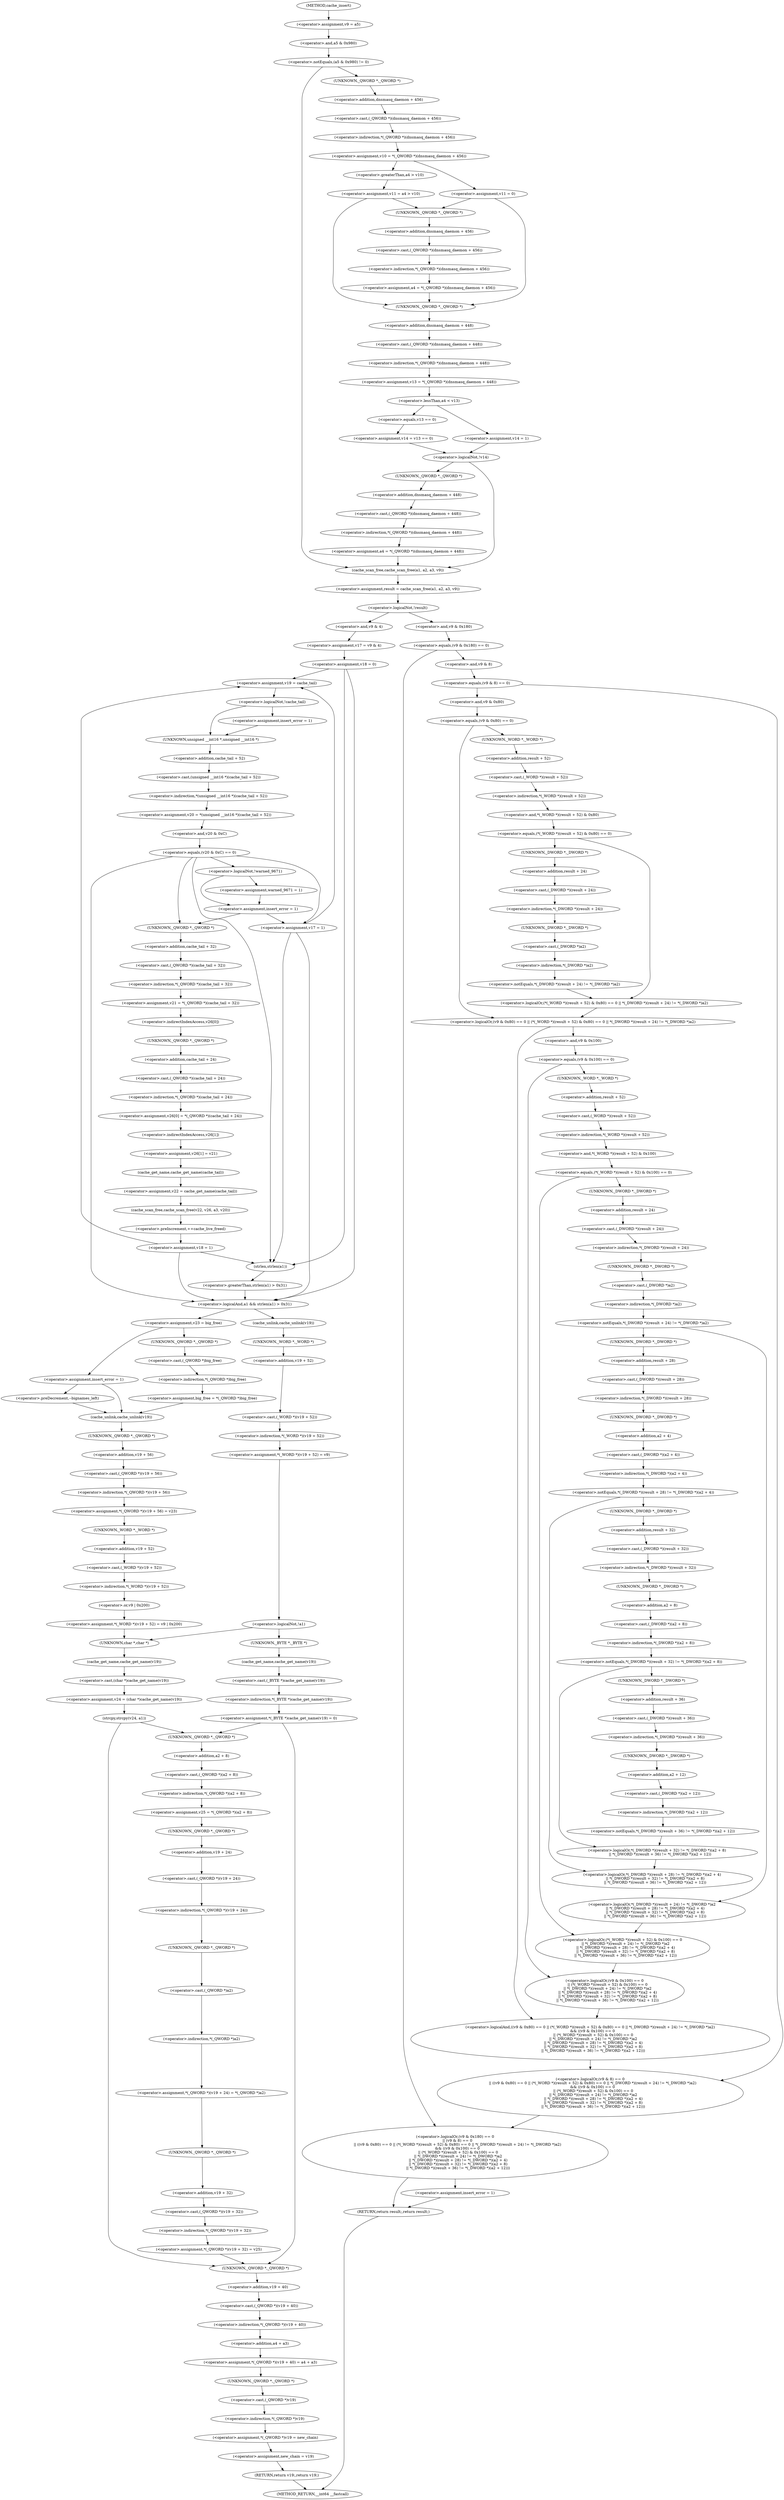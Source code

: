digraph cache_insert {  
"1000140" [label = "(<operator>.assignment,v9 = a5)" ]
"1000144" [label = "(<operator>.notEquals,(a5 & 0x980) != 0)" ]
"1000145" [label = "(<operator>.and,a5 & 0x980)" ]
"1000150" [label = "(<operator>.assignment,v10 = *(_QWORD *)(dnsmasq_daemon + 456))" ]
"1000152" [label = "(<operator>.indirection,*(_QWORD *)(dnsmasq_daemon + 456))" ]
"1000153" [label = "(<operator>.cast,(_QWORD *)(dnsmasq_daemon + 456))" ]
"1000154" [label = "(UNKNOWN,_QWORD *,_QWORD *)" ]
"1000155" [label = "(<operator>.addition,dnsmasq_daemon + 456)" ]
"1000160" [label = "(<operator>.assignment,v11 = a4 > v10)" ]
"1000162" [label = "(<operator>.greaterThan,a4 > v10)" ]
"1000166" [label = "(<operator>.assignment,v11 = 0)" ]
"1000171" [label = "(<operator>.assignment,a4 = *(_QWORD *)(dnsmasq_daemon + 456))" ]
"1000173" [label = "(<operator>.indirection,*(_QWORD *)(dnsmasq_daemon + 456))" ]
"1000174" [label = "(<operator>.cast,(_QWORD *)(dnsmasq_daemon + 456))" ]
"1000175" [label = "(UNKNOWN,_QWORD *,_QWORD *)" ]
"1000176" [label = "(<operator>.addition,dnsmasq_daemon + 456)" ]
"1000179" [label = "(<operator>.assignment,v13 = *(_QWORD *)(dnsmasq_daemon + 448))" ]
"1000181" [label = "(<operator>.indirection,*(_QWORD *)(dnsmasq_daemon + 448))" ]
"1000182" [label = "(<operator>.cast,(_QWORD *)(dnsmasq_daemon + 448))" ]
"1000183" [label = "(UNKNOWN,_QWORD *,_QWORD *)" ]
"1000184" [label = "(<operator>.addition,dnsmasq_daemon + 448)" ]
"1000188" [label = "(<operator>.lessThan,a4 < v13)" ]
"1000191" [label = "(<operator>.assignment,v14 = v13 == 0)" ]
"1000193" [label = "(<operator>.equals,v13 == 0)" ]
"1000197" [label = "(<operator>.assignment,v14 = 1)" ]
"1000201" [label = "(<operator>.logicalNot,!v14)" ]
"1000203" [label = "(<operator>.assignment,a4 = *(_QWORD *)(dnsmasq_daemon + 448))" ]
"1000205" [label = "(<operator>.indirection,*(_QWORD *)(dnsmasq_daemon + 448))" ]
"1000206" [label = "(<operator>.cast,(_QWORD *)(dnsmasq_daemon + 448))" ]
"1000207" [label = "(UNKNOWN,_QWORD *,_QWORD *)" ]
"1000208" [label = "(<operator>.addition,dnsmasq_daemon + 448)" ]
"1000214" [label = "(<operator>.assignment,result = cache_scan_free(a1, a2, a3, v9))" ]
"1000216" [label = "(cache_scan_free,cache_scan_free(a1, a2, a3, v9))" ]
"1000222" [label = "(<operator>.logicalNot,!result)" ]
"1000225" [label = "(<operator>.assignment,v17 = v9 & 4)" ]
"1000227" [label = "(<operator>.and,v9 & 4)" ]
"1000230" [label = "(<operator>.assignment,v18 = 0)" ]
"1000236" [label = "(<operator>.assignment,v19 = cache_tail)" ]
"1000240" [label = "(<operator>.logicalNot,!cache_tail)" ]
"1000243" [label = "(<operator>.assignment,insert_error = 1)" ]
"1000247" [label = "(<operator>.assignment,v20 = *(unsigned __int16 *)(cache_tail + 52))" ]
"1000249" [label = "(<operator>.indirection,*(unsigned __int16 *)(cache_tail + 52))" ]
"1000250" [label = "(<operator>.cast,(unsigned __int16 *)(cache_tail + 52))" ]
"1000251" [label = "(UNKNOWN,unsigned __int16 *,unsigned __int16 *)" ]
"1000252" [label = "(<operator>.addition,cache_tail + 52)" ]
"1000256" [label = "(<operator>.equals,(v20 & 0xC) == 0)" ]
"1000257" [label = "(<operator>.and,v20 & 0xC)" ]
"1000266" [label = "(<operator>.logicalNot,!warned_9671)" ]
"1000269" [label = "(<operator>.assignment,warned_9671 = 1)" ]
"1000272" [label = "(<operator>.assignment,insert_error = 1)" ]
"1000279" [label = "(<operator>.assignment,v21 = *(_QWORD *)(cache_tail + 32))" ]
"1000281" [label = "(<operator>.indirection,*(_QWORD *)(cache_tail + 32))" ]
"1000282" [label = "(<operator>.cast,(_QWORD *)(cache_tail + 32))" ]
"1000283" [label = "(UNKNOWN,_QWORD *,_QWORD *)" ]
"1000284" [label = "(<operator>.addition,cache_tail + 32)" ]
"1000287" [label = "(<operator>.assignment,v26[0] = *(_QWORD *)(cache_tail + 24))" ]
"1000288" [label = "(<operator>.indirectIndexAccess,v26[0])" ]
"1000291" [label = "(<operator>.indirection,*(_QWORD *)(cache_tail + 24))" ]
"1000292" [label = "(<operator>.cast,(_QWORD *)(cache_tail + 24))" ]
"1000293" [label = "(UNKNOWN,_QWORD *,_QWORD *)" ]
"1000294" [label = "(<operator>.addition,cache_tail + 24)" ]
"1000297" [label = "(<operator>.assignment,v26[1] = v21)" ]
"1000298" [label = "(<operator>.indirectIndexAccess,v26[1])" ]
"1000302" [label = "(<operator>.assignment,v22 = cache_get_name(cache_tail))" ]
"1000304" [label = "(cache_get_name,cache_get_name(cache_tail))" ]
"1000306" [label = "(cache_scan_free,cache_scan_free(v22, v26, a3, v20))" ]
"1000311" [label = "(<operator>.preIncrement,++cache_live_freed)" ]
"1000313" [label = "(<operator>.assignment,v18 = 1)" ]
"1000318" [label = "(<operator>.assignment,v17 = 1)" ]
"1000322" [label = "(<operator>.logicalAnd,a1 && strlen(a1) > 0x31)" ]
"1000324" [label = "(<operator>.greaterThan,strlen(a1) > 0x31)" ]
"1000325" [label = "(strlen,strlen(a1))" ]
"1000329" [label = "(<operator>.assignment,v23 = big_free)" ]
"1000335" [label = "(<operator>.assignment,big_free = *(_QWORD *)big_free)" ]
"1000337" [label = "(<operator>.indirection,*(_QWORD *)big_free)" ]
"1000338" [label = "(<operator>.cast,(_QWORD *)big_free)" ]
"1000339" [label = "(UNKNOWN,_QWORD *,_QWORD *)" ]
"1000344" [label = "(<operator>.assignment,insert_error = 1)" ]
"1000350" [label = "(<operator>.preDecrement,--bignames_left)" ]
"1000352" [label = "(cache_unlink,cache_unlink(v19))" ]
"1000354" [label = "(<operator>.assignment,*(_QWORD *)(v19 + 56) = v23)" ]
"1000355" [label = "(<operator>.indirection,*(_QWORD *)(v19 + 56))" ]
"1000356" [label = "(<operator>.cast,(_QWORD *)(v19 + 56))" ]
"1000357" [label = "(UNKNOWN,_QWORD *,_QWORD *)" ]
"1000358" [label = "(<operator>.addition,v19 + 56)" ]
"1000362" [label = "(<operator>.assignment,*(_WORD *)(v19 + 52) = v9 | 0x200)" ]
"1000363" [label = "(<operator>.indirection,*(_WORD *)(v19 + 52))" ]
"1000364" [label = "(<operator>.cast,(_WORD *)(v19 + 52))" ]
"1000365" [label = "(UNKNOWN,_WORD *,_WORD *)" ]
"1000366" [label = "(<operator>.addition,v19 + 52)" ]
"1000369" [label = "(<operator>.or,v9 | 0x200)" ]
"1000374" [label = "(cache_unlink,cache_unlink(v19))" ]
"1000376" [label = "(<operator>.assignment,*(_WORD *)(v19 + 52) = v9)" ]
"1000377" [label = "(<operator>.indirection,*(_WORD *)(v19 + 52))" ]
"1000378" [label = "(<operator>.cast,(_WORD *)(v19 + 52))" ]
"1000379" [label = "(UNKNOWN,_WORD *,_WORD *)" ]
"1000380" [label = "(<operator>.addition,v19 + 52)" ]
"1000385" [label = "(<operator>.logicalNot,!a1)" ]
"1000388" [label = "(<operator>.assignment,*(_BYTE *)cache_get_name(v19) = 0)" ]
"1000389" [label = "(<operator>.indirection,*(_BYTE *)cache_get_name(v19))" ]
"1000390" [label = "(<operator>.cast,(_BYTE *)cache_get_name(v19))" ]
"1000391" [label = "(UNKNOWN,_BYTE *,_BYTE *)" ]
"1000392" [label = "(cache_get_name,cache_get_name(v19))" ]
"1000396" [label = "(<operator>.assignment,v24 = (char *)cache_get_name(v19))" ]
"1000398" [label = "(<operator>.cast,(char *)cache_get_name(v19))" ]
"1000399" [label = "(UNKNOWN,char *,char *)" ]
"1000400" [label = "(cache_get_name,cache_get_name(v19))" ]
"1000402" [label = "(strcpy,strcpy(v24, a1))" ]
"1000409" [label = "(<operator>.assignment,v25 = *(_QWORD *)(a2 + 8))" ]
"1000411" [label = "(<operator>.indirection,*(_QWORD *)(a2 + 8))" ]
"1000412" [label = "(<operator>.cast,(_QWORD *)(a2 + 8))" ]
"1000413" [label = "(UNKNOWN,_QWORD *,_QWORD *)" ]
"1000414" [label = "(<operator>.addition,a2 + 8)" ]
"1000417" [label = "(<operator>.assignment,*(_QWORD *)(v19 + 24) = *(_QWORD *)a2)" ]
"1000418" [label = "(<operator>.indirection,*(_QWORD *)(v19 + 24))" ]
"1000419" [label = "(<operator>.cast,(_QWORD *)(v19 + 24))" ]
"1000420" [label = "(UNKNOWN,_QWORD *,_QWORD *)" ]
"1000421" [label = "(<operator>.addition,v19 + 24)" ]
"1000424" [label = "(<operator>.indirection,*(_QWORD *)a2)" ]
"1000425" [label = "(<operator>.cast,(_QWORD *)a2)" ]
"1000426" [label = "(UNKNOWN,_QWORD *,_QWORD *)" ]
"1000428" [label = "(<operator>.assignment,*(_QWORD *)(v19 + 32) = v25)" ]
"1000429" [label = "(<operator>.indirection,*(_QWORD *)(v19 + 32))" ]
"1000430" [label = "(<operator>.cast,(_QWORD *)(v19 + 32))" ]
"1000431" [label = "(UNKNOWN,_QWORD *,_QWORD *)" ]
"1000432" [label = "(<operator>.addition,v19 + 32)" ]
"1000436" [label = "(<operator>.assignment,*(_QWORD *)(v19 + 40) = a4 + a3)" ]
"1000437" [label = "(<operator>.indirection,*(_QWORD *)(v19 + 40))" ]
"1000438" [label = "(<operator>.cast,(_QWORD *)(v19 + 40))" ]
"1000439" [label = "(UNKNOWN,_QWORD *,_QWORD *)" ]
"1000440" [label = "(<operator>.addition,v19 + 40)" ]
"1000443" [label = "(<operator>.addition,a4 + a3)" ]
"1000446" [label = "(<operator>.assignment,*(_QWORD *)v19 = new_chain)" ]
"1000447" [label = "(<operator>.indirection,*(_QWORD *)v19)" ]
"1000448" [label = "(<operator>.cast,(_QWORD *)v19)" ]
"1000449" [label = "(UNKNOWN,_QWORD *,_QWORD *)" ]
"1000452" [label = "(<operator>.assignment,new_chain = v19)" ]
"1000455" [label = "(RETURN,return v19;,return v19;)" ]
"1000458" [label = "(<operator>.logicalOr,(v9 & 0x180) == 0\n    || (v9 & 8) == 0\n    || ((v9 & 0x80) == 0 || (*(_WORD *)(result + 52) & 0x80) == 0 || *(_DWORD *)(result + 24) != *(_DWORD *)a2)\n    && ((v9 & 0x100) == 0\n     || (*(_WORD *)(result + 52) & 0x100) == 0\n     || *(_DWORD *)(result + 24) != *(_DWORD *)a2\n     || *(_DWORD *)(result + 28) != *(_DWORD *)(a2 + 4)\n     || *(_DWORD *)(result + 32) != *(_DWORD *)(a2 + 8)\n     || *(_DWORD *)(result + 36) != *(_DWORD *)(a2 + 12)))" ]
"1000459" [label = "(<operator>.equals,(v9 & 0x180) == 0)" ]
"1000460" [label = "(<operator>.and,v9 & 0x180)" ]
"1000464" [label = "(<operator>.logicalOr,(v9 & 8) == 0\n    || ((v9 & 0x80) == 0 || (*(_WORD *)(result + 52) & 0x80) == 0 || *(_DWORD *)(result + 24) != *(_DWORD *)a2)\n    && ((v9 & 0x100) == 0\n     || (*(_WORD *)(result + 52) & 0x100) == 0\n     || *(_DWORD *)(result + 24) != *(_DWORD *)a2\n     || *(_DWORD *)(result + 28) != *(_DWORD *)(a2 + 4)\n     || *(_DWORD *)(result + 32) != *(_DWORD *)(a2 + 8)\n     || *(_DWORD *)(result + 36) != *(_DWORD *)(a2 + 12)))" ]
"1000465" [label = "(<operator>.equals,(v9 & 8) == 0)" ]
"1000466" [label = "(<operator>.and,v9 & 8)" ]
"1000470" [label = "(<operator>.logicalAnd,((v9 & 0x80) == 0 || (*(_WORD *)(result + 52) & 0x80) == 0 || *(_DWORD *)(result + 24) != *(_DWORD *)a2)\n    && ((v9 & 0x100) == 0\n     || (*(_WORD *)(result + 52) & 0x100) == 0\n     || *(_DWORD *)(result + 24) != *(_DWORD *)a2\n     || *(_DWORD *)(result + 28) != *(_DWORD *)(a2 + 4)\n     || *(_DWORD *)(result + 32) != *(_DWORD *)(a2 + 8)\n     || *(_DWORD *)(result + 36) != *(_DWORD *)(a2 + 12)))" ]
"1000471" [label = "(<operator>.logicalOr,(v9 & 0x80) == 0 || (*(_WORD *)(result + 52) & 0x80) == 0 || *(_DWORD *)(result + 24) != *(_DWORD *)a2)" ]
"1000472" [label = "(<operator>.equals,(v9 & 0x80) == 0)" ]
"1000473" [label = "(<operator>.and,v9 & 0x80)" ]
"1000477" [label = "(<operator>.logicalOr,(*(_WORD *)(result + 52) & 0x80) == 0 || *(_DWORD *)(result + 24) != *(_DWORD *)a2)" ]
"1000478" [label = "(<operator>.equals,(*(_WORD *)(result + 52) & 0x80) == 0)" ]
"1000479" [label = "(<operator>.and,*(_WORD *)(result + 52) & 0x80)" ]
"1000480" [label = "(<operator>.indirection,*(_WORD *)(result + 52))" ]
"1000481" [label = "(<operator>.cast,(_WORD *)(result + 52))" ]
"1000482" [label = "(UNKNOWN,_WORD *,_WORD *)" ]
"1000483" [label = "(<operator>.addition,result + 52)" ]
"1000488" [label = "(<operator>.notEquals,*(_DWORD *)(result + 24) != *(_DWORD *)a2)" ]
"1000489" [label = "(<operator>.indirection,*(_DWORD *)(result + 24))" ]
"1000490" [label = "(<operator>.cast,(_DWORD *)(result + 24))" ]
"1000491" [label = "(UNKNOWN,_DWORD *,_DWORD *)" ]
"1000492" [label = "(<operator>.addition,result + 24)" ]
"1000495" [label = "(<operator>.indirection,*(_DWORD *)a2)" ]
"1000496" [label = "(<operator>.cast,(_DWORD *)a2)" ]
"1000497" [label = "(UNKNOWN,_DWORD *,_DWORD *)" ]
"1000499" [label = "(<operator>.logicalOr,(v9 & 0x100) == 0\n     || (*(_WORD *)(result + 52) & 0x100) == 0\n     || *(_DWORD *)(result + 24) != *(_DWORD *)a2\n     || *(_DWORD *)(result + 28) != *(_DWORD *)(a2 + 4)\n     || *(_DWORD *)(result + 32) != *(_DWORD *)(a2 + 8)\n     || *(_DWORD *)(result + 36) != *(_DWORD *)(a2 + 12))" ]
"1000500" [label = "(<operator>.equals,(v9 & 0x100) == 0)" ]
"1000501" [label = "(<operator>.and,v9 & 0x100)" ]
"1000505" [label = "(<operator>.logicalOr,(*(_WORD *)(result + 52) & 0x100) == 0\n     || *(_DWORD *)(result + 24) != *(_DWORD *)a2\n     || *(_DWORD *)(result + 28) != *(_DWORD *)(a2 + 4)\n     || *(_DWORD *)(result + 32) != *(_DWORD *)(a2 + 8)\n     || *(_DWORD *)(result + 36) != *(_DWORD *)(a2 + 12))" ]
"1000506" [label = "(<operator>.equals,(*(_WORD *)(result + 52) & 0x100) == 0)" ]
"1000507" [label = "(<operator>.and,*(_WORD *)(result + 52) & 0x100)" ]
"1000508" [label = "(<operator>.indirection,*(_WORD *)(result + 52))" ]
"1000509" [label = "(<operator>.cast,(_WORD *)(result + 52))" ]
"1000510" [label = "(UNKNOWN,_WORD *,_WORD *)" ]
"1000511" [label = "(<operator>.addition,result + 52)" ]
"1000516" [label = "(<operator>.logicalOr,*(_DWORD *)(result + 24) != *(_DWORD *)a2\n     || *(_DWORD *)(result + 28) != *(_DWORD *)(a2 + 4)\n     || *(_DWORD *)(result + 32) != *(_DWORD *)(a2 + 8)\n     || *(_DWORD *)(result + 36) != *(_DWORD *)(a2 + 12))" ]
"1000517" [label = "(<operator>.notEquals,*(_DWORD *)(result + 24) != *(_DWORD *)a2)" ]
"1000518" [label = "(<operator>.indirection,*(_DWORD *)(result + 24))" ]
"1000519" [label = "(<operator>.cast,(_DWORD *)(result + 24))" ]
"1000520" [label = "(UNKNOWN,_DWORD *,_DWORD *)" ]
"1000521" [label = "(<operator>.addition,result + 24)" ]
"1000524" [label = "(<operator>.indirection,*(_DWORD *)a2)" ]
"1000525" [label = "(<operator>.cast,(_DWORD *)a2)" ]
"1000526" [label = "(UNKNOWN,_DWORD *,_DWORD *)" ]
"1000528" [label = "(<operator>.logicalOr,*(_DWORD *)(result + 28) != *(_DWORD *)(a2 + 4)\n     || *(_DWORD *)(result + 32) != *(_DWORD *)(a2 + 8)\n     || *(_DWORD *)(result + 36) != *(_DWORD *)(a2 + 12))" ]
"1000529" [label = "(<operator>.notEquals,*(_DWORD *)(result + 28) != *(_DWORD *)(a2 + 4))" ]
"1000530" [label = "(<operator>.indirection,*(_DWORD *)(result + 28))" ]
"1000531" [label = "(<operator>.cast,(_DWORD *)(result + 28))" ]
"1000532" [label = "(UNKNOWN,_DWORD *,_DWORD *)" ]
"1000533" [label = "(<operator>.addition,result + 28)" ]
"1000536" [label = "(<operator>.indirection,*(_DWORD *)(a2 + 4))" ]
"1000537" [label = "(<operator>.cast,(_DWORD *)(a2 + 4))" ]
"1000538" [label = "(UNKNOWN,_DWORD *,_DWORD *)" ]
"1000539" [label = "(<operator>.addition,a2 + 4)" ]
"1000542" [label = "(<operator>.logicalOr,*(_DWORD *)(result + 32) != *(_DWORD *)(a2 + 8)\n     || *(_DWORD *)(result + 36) != *(_DWORD *)(a2 + 12))" ]
"1000543" [label = "(<operator>.notEquals,*(_DWORD *)(result + 32) != *(_DWORD *)(a2 + 8))" ]
"1000544" [label = "(<operator>.indirection,*(_DWORD *)(result + 32))" ]
"1000545" [label = "(<operator>.cast,(_DWORD *)(result + 32))" ]
"1000546" [label = "(UNKNOWN,_DWORD *,_DWORD *)" ]
"1000547" [label = "(<operator>.addition,result + 32)" ]
"1000550" [label = "(<operator>.indirection,*(_DWORD *)(a2 + 8))" ]
"1000551" [label = "(<operator>.cast,(_DWORD *)(a2 + 8))" ]
"1000552" [label = "(UNKNOWN,_DWORD *,_DWORD *)" ]
"1000553" [label = "(<operator>.addition,a2 + 8)" ]
"1000556" [label = "(<operator>.notEquals,*(_DWORD *)(result + 36) != *(_DWORD *)(a2 + 12))" ]
"1000557" [label = "(<operator>.indirection,*(_DWORD *)(result + 36))" ]
"1000558" [label = "(<operator>.cast,(_DWORD *)(result + 36))" ]
"1000559" [label = "(UNKNOWN,_DWORD *,_DWORD *)" ]
"1000560" [label = "(<operator>.addition,result + 36)" ]
"1000563" [label = "(<operator>.indirection,*(_DWORD *)(a2 + 12))" ]
"1000564" [label = "(<operator>.cast,(_DWORD *)(a2 + 12))" ]
"1000565" [label = "(UNKNOWN,_DWORD *,_DWORD *)" ]
"1000566" [label = "(<operator>.addition,a2 + 12)" ]
"1000570" [label = "(<operator>.assignment,insert_error = 1)" ]
"1000574" [label = "(RETURN,return result;,return result;)" ]
"1000117" [label = "(METHOD,cache_insert)" ]
"1000576" [label = "(METHOD_RETURN,__int64 __fastcall)" ]
  "1000140" -> "1000145" 
  "1000144" -> "1000154" 
  "1000144" -> "1000216" 
  "1000145" -> "1000144" 
  "1000150" -> "1000162" 
  "1000150" -> "1000166" 
  "1000152" -> "1000150" 
  "1000153" -> "1000152" 
  "1000154" -> "1000155" 
  "1000155" -> "1000153" 
  "1000160" -> "1000175" 
  "1000160" -> "1000183" 
  "1000162" -> "1000160" 
  "1000166" -> "1000175" 
  "1000166" -> "1000183" 
  "1000171" -> "1000183" 
  "1000173" -> "1000171" 
  "1000174" -> "1000173" 
  "1000175" -> "1000176" 
  "1000176" -> "1000174" 
  "1000179" -> "1000188" 
  "1000181" -> "1000179" 
  "1000182" -> "1000181" 
  "1000183" -> "1000184" 
  "1000184" -> "1000182" 
  "1000188" -> "1000193" 
  "1000188" -> "1000197" 
  "1000191" -> "1000201" 
  "1000193" -> "1000191" 
  "1000197" -> "1000201" 
  "1000201" -> "1000207" 
  "1000201" -> "1000216" 
  "1000203" -> "1000216" 
  "1000205" -> "1000203" 
  "1000206" -> "1000205" 
  "1000207" -> "1000208" 
  "1000208" -> "1000206" 
  "1000214" -> "1000222" 
  "1000216" -> "1000214" 
  "1000222" -> "1000227" 
  "1000222" -> "1000460" 
  "1000225" -> "1000230" 
  "1000227" -> "1000225" 
  "1000230" -> "1000236" 
  "1000230" -> "1000322" 
  "1000230" -> "1000325" 
  "1000236" -> "1000240" 
  "1000240" -> "1000243" 
  "1000240" -> "1000251" 
  "1000243" -> "1000251" 
  "1000247" -> "1000257" 
  "1000249" -> "1000247" 
  "1000250" -> "1000249" 
  "1000251" -> "1000252" 
  "1000252" -> "1000250" 
  "1000256" -> "1000322" 
  "1000256" -> "1000325" 
  "1000256" -> "1000266" 
  "1000256" -> "1000283" 
  "1000256" -> "1000318" 
  "1000257" -> "1000256" 
  "1000266" -> "1000269" 
  "1000266" -> "1000272" 
  "1000269" -> "1000272" 
  "1000272" -> "1000283" 
  "1000272" -> "1000318" 
  "1000279" -> "1000288" 
  "1000281" -> "1000279" 
  "1000282" -> "1000281" 
  "1000283" -> "1000284" 
  "1000284" -> "1000282" 
  "1000287" -> "1000298" 
  "1000288" -> "1000293" 
  "1000291" -> "1000287" 
  "1000292" -> "1000291" 
  "1000293" -> "1000294" 
  "1000294" -> "1000292" 
  "1000297" -> "1000304" 
  "1000298" -> "1000297" 
  "1000302" -> "1000306" 
  "1000304" -> "1000302" 
  "1000306" -> "1000311" 
  "1000311" -> "1000313" 
  "1000313" -> "1000236" 
  "1000313" -> "1000322" 
  "1000313" -> "1000325" 
  "1000318" -> "1000236" 
  "1000318" -> "1000322" 
  "1000318" -> "1000325" 
  "1000322" -> "1000329" 
  "1000322" -> "1000374" 
  "1000324" -> "1000322" 
  "1000325" -> "1000324" 
  "1000329" -> "1000339" 
  "1000329" -> "1000344" 
  "1000335" -> "1000352" 
  "1000337" -> "1000335" 
  "1000338" -> "1000337" 
  "1000339" -> "1000338" 
  "1000344" -> "1000350" 
  "1000344" -> "1000352" 
  "1000350" -> "1000352" 
  "1000352" -> "1000357" 
  "1000354" -> "1000365" 
  "1000355" -> "1000354" 
  "1000356" -> "1000355" 
  "1000357" -> "1000358" 
  "1000358" -> "1000356" 
  "1000362" -> "1000399" 
  "1000363" -> "1000369" 
  "1000364" -> "1000363" 
  "1000365" -> "1000366" 
  "1000366" -> "1000364" 
  "1000369" -> "1000362" 
  "1000374" -> "1000379" 
  "1000376" -> "1000385" 
  "1000377" -> "1000376" 
  "1000378" -> "1000377" 
  "1000379" -> "1000380" 
  "1000380" -> "1000378" 
  "1000385" -> "1000391" 
  "1000385" -> "1000399" 
  "1000388" -> "1000439" 
  "1000388" -> "1000413" 
  "1000389" -> "1000388" 
  "1000390" -> "1000389" 
  "1000391" -> "1000392" 
  "1000392" -> "1000390" 
  "1000396" -> "1000402" 
  "1000398" -> "1000396" 
  "1000399" -> "1000400" 
  "1000400" -> "1000398" 
  "1000402" -> "1000439" 
  "1000402" -> "1000413" 
  "1000409" -> "1000420" 
  "1000411" -> "1000409" 
  "1000412" -> "1000411" 
  "1000413" -> "1000414" 
  "1000414" -> "1000412" 
  "1000417" -> "1000431" 
  "1000418" -> "1000426" 
  "1000419" -> "1000418" 
  "1000420" -> "1000421" 
  "1000421" -> "1000419" 
  "1000424" -> "1000417" 
  "1000425" -> "1000424" 
  "1000426" -> "1000425" 
  "1000428" -> "1000439" 
  "1000429" -> "1000428" 
  "1000430" -> "1000429" 
  "1000431" -> "1000432" 
  "1000432" -> "1000430" 
  "1000436" -> "1000449" 
  "1000437" -> "1000443" 
  "1000438" -> "1000437" 
  "1000439" -> "1000440" 
  "1000440" -> "1000438" 
  "1000443" -> "1000436" 
  "1000446" -> "1000452" 
  "1000447" -> "1000446" 
  "1000448" -> "1000447" 
  "1000449" -> "1000448" 
  "1000452" -> "1000455" 
  "1000455" -> "1000576" 
  "1000458" -> "1000570" 
  "1000458" -> "1000574" 
  "1000459" -> "1000458" 
  "1000459" -> "1000466" 
  "1000460" -> "1000459" 
  "1000464" -> "1000458" 
  "1000465" -> "1000464" 
  "1000465" -> "1000473" 
  "1000466" -> "1000465" 
  "1000470" -> "1000464" 
  "1000471" -> "1000470" 
  "1000471" -> "1000501" 
  "1000472" -> "1000482" 
  "1000472" -> "1000471" 
  "1000473" -> "1000472" 
  "1000477" -> "1000471" 
  "1000478" -> "1000491" 
  "1000478" -> "1000477" 
  "1000479" -> "1000478" 
  "1000480" -> "1000479" 
  "1000481" -> "1000480" 
  "1000482" -> "1000483" 
  "1000483" -> "1000481" 
  "1000488" -> "1000477" 
  "1000489" -> "1000497" 
  "1000490" -> "1000489" 
  "1000491" -> "1000492" 
  "1000492" -> "1000490" 
  "1000495" -> "1000488" 
  "1000496" -> "1000495" 
  "1000497" -> "1000496" 
  "1000499" -> "1000470" 
  "1000500" -> "1000510" 
  "1000500" -> "1000499" 
  "1000501" -> "1000500" 
  "1000505" -> "1000499" 
  "1000506" -> "1000520" 
  "1000506" -> "1000505" 
  "1000507" -> "1000506" 
  "1000508" -> "1000507" 
  "1000509" -> "1000508" 
  "1000510" -> "1000511" 
  "1000511" -> "1000509" 
  "1000516" -> "1000505" 
  "1000517" -> "1000532" 
  "1000517" -> "1000516" 
  "1000518" -> "1000526" 
  "1000519" -> "1000518" 
  "1000520" -> "1000521" 
  "1000521" -> "1000519" 
  "1000524" -> "1000517" 
  "1000525" -> "1000524" 
  "1000526" -> "1000525" 
  "1000528" -> "1000516" 
  "1000529" -> "1000546" 
  "1000529" -> "1000528" 
  "1000530" -> "1000538" 
  "1000531" -> "1000530" 
  "1000532" -> "1000533" 
  "1000533" -> "1000531" 
  "1000536" -> "1000529" 
  "1000537" -> "1000536" 
  "1000538" -> "1000539" 
  "1000539" -> "1000537" 
  "1000542" -> "1000528" 
  "1000543" -> "1000559" 
  "1000543" -> "1000542" 
  "1000544" -> "1000552" 
  "1000545" -> "1000544" 
  "1000546" -> "1000547" 
  "1000547" -> "1000545" 
  "1000550" -> "1000543" 
  "1000551" -> "1000550" 
  "1000552" -> "1000553" 
  "1000553" -> "1000551" 
  "1000556" -> "1000542" 
  "1000557" -> "1000565" 
  "1000558" -> "1000557" 
  "1000559" -> "1000560" 
  "1000560" -> "1000558" 
  "1000563" -> "1000556" 
  "1000564" -> "1000563" 
  "1000565" -> "1000566" 
  "1000566" -> "1000564" 
  "1000570" -> "1000574" 
  "1000574" -> "1000576" 
  "1000117" -> "1000140" 
}
